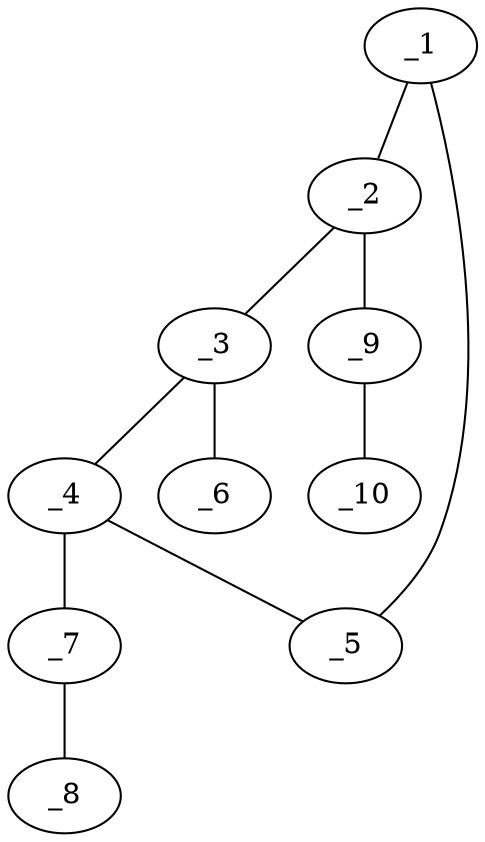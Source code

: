 graph molid626539 {
	_1	 [charge=0,
		chem=5,
		symbol="S  ",
		x="5.0032",
		y="-1.2694"];
	_2	 [charge=0,
		chem=1,
		symbol="C  ",
		x="5.3122",
		y="-0.3184"];
	_1 -- _2	 [valence=1];
	_5	 [charge=1,
		chem=5,
		symbol="S  ",
		x="4.0032",
		y="-1.2694"];
	_1 -- _5	 [valence=1];
	_3	 [charge=0,
		chem=1,
		symbol="C  ",
		x="4.5032",
		y="0.2694"];
	_2 -- _3	 [valence=2];
	_9	 [charge=0,
		chem=5,
		symbol="S  ",
		x="6.2633",
		y="-0.0094"];
	_2 -- _9	 [valence=1];
	_4	 [charge=0,
		chem=1,
		symbol="C  ",
		x="3.6942",
		y="-0.3184"];
	_3 -- _4	 [valence=1];
	_6	 [charge="-1",
		chem=2,
		symbol="O  ",
		x="4.5032",
		y="1.2694"];
	_3 -- _6	 [valence=1];
	_4 -- _5	 [valence=2];
	_7	 [charge=0,
		chem=5,
		symbol="S  ",
		x="2.7431",
		y="-0.0093"];
	_4 -- _7	 [valence=1];
	_8	 [charge=0,
		chem=1,
		symbol="C  ",
		x=2,
		y="-0.6785"];
	_7 -- _8	 [valence=1];
	_10	 [charge=0,
		chem=1,
		symbol="C  ",
		x="7.0064",
		y="-0.6785"];
	_9 -- _10	 [valence=1];
}
